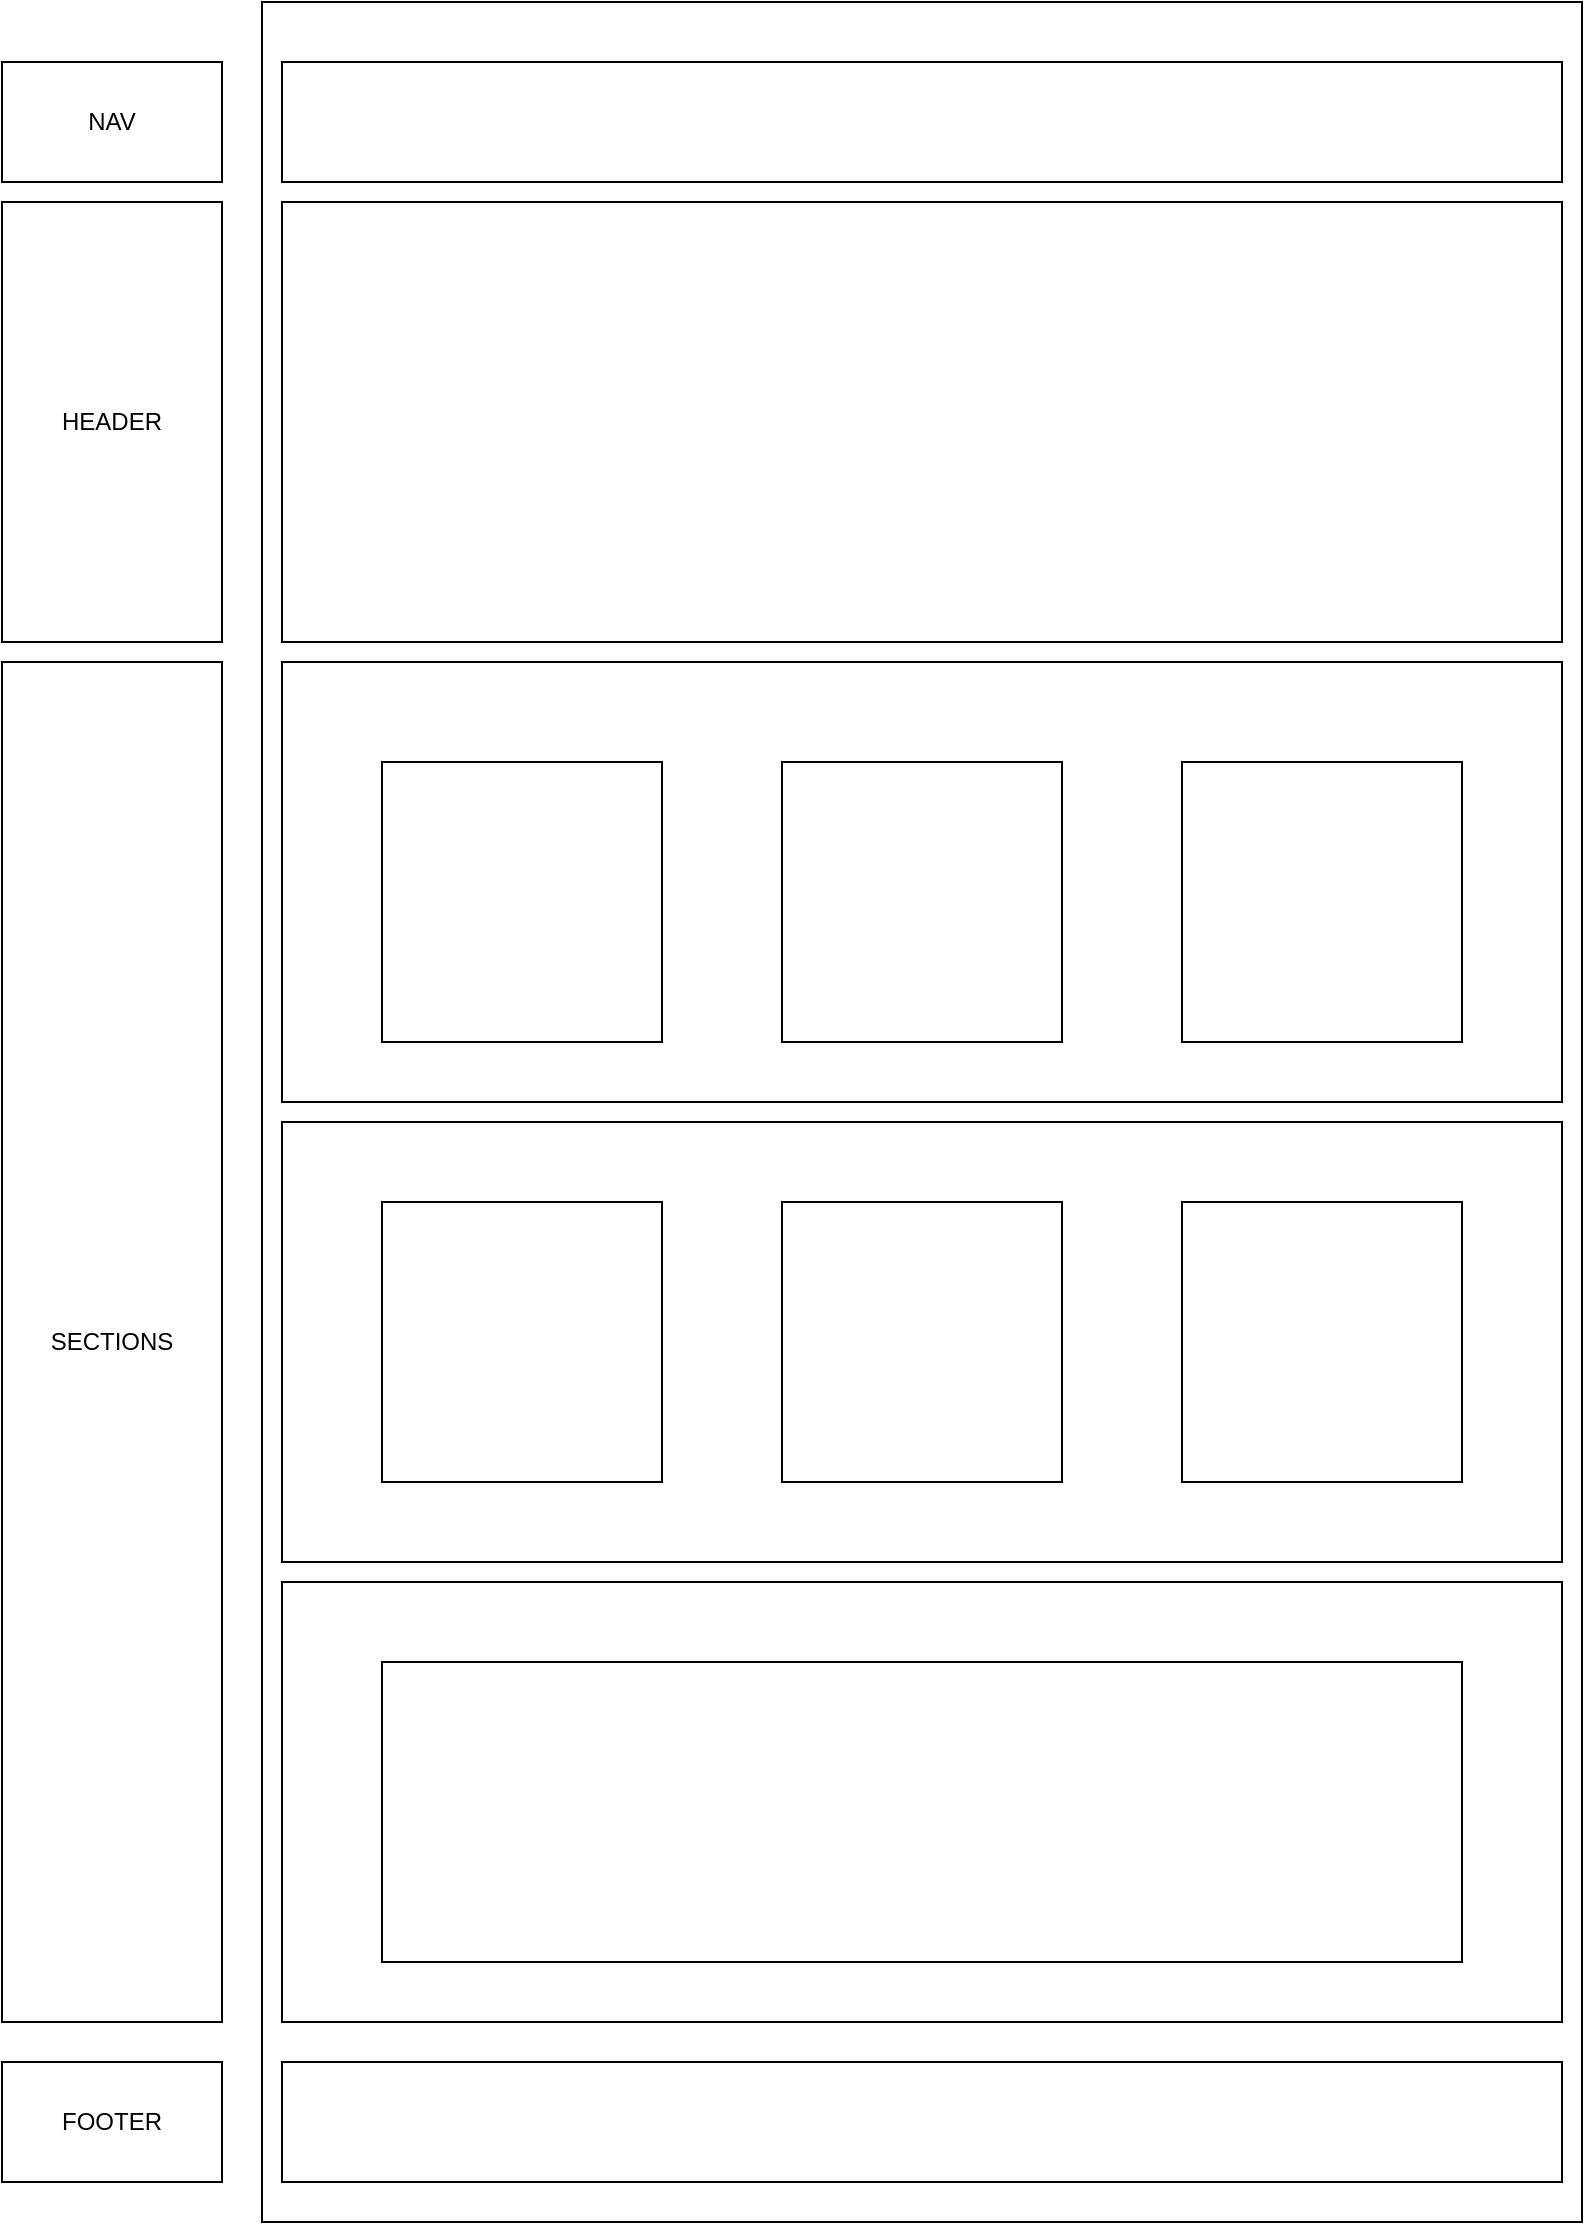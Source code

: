 <mxfile version="24.8.3">
  <diagram name="Página-1" id="FWJGGt32tnh-q4_Kq77q">
    <mxGraphModel dx="496" dy="833" grid="1" gridSize="10" guides="1" tooltips="1" connect="1" arrows="1" fold="1" page="1" pageScale="1" pageWidth="827" pageHeight="1169" math="0" shadow="0">
      <root>
        <mxCell id="0" />
        <mxCell id="1" parent="0" />
        <mxCell id="fUOZnAYa9IWztRi_Jad_-4" value="" style="rounded=0;whiteSpace=wrap;html=1;" vertex="1" parent="1">
          <mxGeometry x="970" y="40" width="660" height="1110" as="geometry" />
        </mxCell>
        <mxCell id="fUOZnAYa9IWztRi_Jad_-5" value="" style="rounded=0;whiteSpace=wrap;html=1;" vertex="1" parent="1">
          <mxGeometry x="980" y="70" width="640" height="60" as="geometry" />
        </mxCell>
        <mxCell id="fUOZnAYa9IWztRi_Jad_-6" value="NAV" style="rounded=0;whiteSpace=wrap;html=1;" vertex="1" parent="1">
          <mxGeometry x="840" y="70" width="110" height="60" as="geometry" />
        </mxCell>
        <mxCell id="fUOZnAYa9IWztRi_Jad_-7" value="" style="rounded=0;whiteSpace=wrap;html=1;" vertex="1" parent="1">
          <mxGeometry x="980" y="140" width="640" height="220" as="geometry" />
        </mxCell>
        <mxCell id="fUOZnAYa9IWztRi_Jad_-8" value="" style="rounded=0;whiteSpace=wrap;html=1;" vertex="1" parent="1">
          <mxGeometry x="980" y="370" width="640" height="220" as="geometry" />
        </mxCell>
        <mxCell id="fUOZnAYa9IWztRi_Jad_-10" value="HEADER" style="rounded=0;whiteSpace=wrap;html=1;" vertex="1" parent="1">
          <mxGeometry x="840" y="140" width="110" height="220" as="geometry" />
        </mxCell>
        <mxCell id="fUOZnAYa9IWztRi_Jad_-11" value="SECTIONS" style="rounded=0;whiteSpace=wrap;html=1;" vertex="1" parent="1">
          <mxGeometry x="840" y="370" width="110" height="680" as="geometry" />
        </mxCell>
        <mxCell id="fUOZnAYa9IWztRi_Jad_-12" value="" style="rounded=0;whiteSpace=wrap;html=1;" vertex="1" parent="1">
          <mxGeometry x="980" y="600" width="640" height="220" as="geometry" />
        </mxCell>
        <mxCell id="fUOZnAYa9IWztRi_Jad_-13" value="" style="rounded=0;whiteSpace=wrap;html=1;" vertex="1" parent="1">
          <mxGeometry x="980" y="830" width="640" height="220" as="geometry" />
        </mxCell>
        <mxCell id="fUOZnAYa9IWztRi_Jad_-14" value="" style="whiteSpace=wrap;html=1;aspect=fixed;" vertex="1" parent="1">
          <mxGeometry x="1030" y="420" width="140" height="140" as="geometry" />
        </mxCell>
        <mxCell id="fUOZnAYa9IWztRi_Jad_-15" value="" style="whiteSpace=wrap;html=1;aspect=fixed;" vertex="1" parent="1">
          <mxGeometry x="1230" y="420" width="140" height="140" as="geometry" />
        </mxCell>
        <mxCell id="fUOZnAYa9IWztRi_Jad_-16" value="" style="whiteSpace=wrap;html=1;aspect=fixed;" vertex="1" parent="1">
          <mxGeometry x="1430" y="420" width="140" height="140" as="geometry" />
        </mxCell>
        <mxCell id="fUOZnAYa9IWztRi_Jad_-17" value="" style="whiteSpace=wrap;html=1;aspect=fixed;" vertex="1" parent="1">
          <mxGeometry x="1030" y="640" width="140" height="140" as="geometry" />
        </mxCell>
        <mxCell id="fUOZnAYa9IWztRi_Jad_-18" value="" style="whiteSpace=wrap;html=1;aspect=fixed;" vertex="1" parent="1">
          <mxGeometry x="1230" y="640" width="140" height="140" as="geometry" />
        </mxCell>
        <mxCell id="fUOZnAYa9IWztRi_Jad_-19" value="" style="whiteSpace=wrap;html=1;aspect=fixed;" vertex="1" parent="1">
          <mxGeometry x="1430" y="640" width="140" height="140" as="geometry" />
        </mxCell>
        <mxCell id="fUOZnAYa9IWztRi_Jad_-23" value="" style="rounded=0;whiteSpace=wrap;html=1;" vertex="1" parent="1">
          <mxGeometry x="980" y="1070" width="640" height="60" as="geometry" />
        </mxCell>
        <mxCell id="fUOZnAYa9IWztRi_Jad_-24" value="FOOTER" style="rounded=0;whiteSpace=wrap;html=1;" vertex="1" parent="1">
          <mxGeometry x="840" y="1070" width="110" height="60" as="geometry" />
        </mxCell>
        <mxCell id="fUOZnAYa9IWztRi_Jad_-26" value="" style="rounded=0;whiteSpace=wrap;html=1;" vertex="1" parent="1">
          <mxGeometry x="1030" y="870" width="540" height="150" as="geometry" />
        </mxCell>
      </root>
    </mxGraphModel>
  </diagram>
</mxfile>
